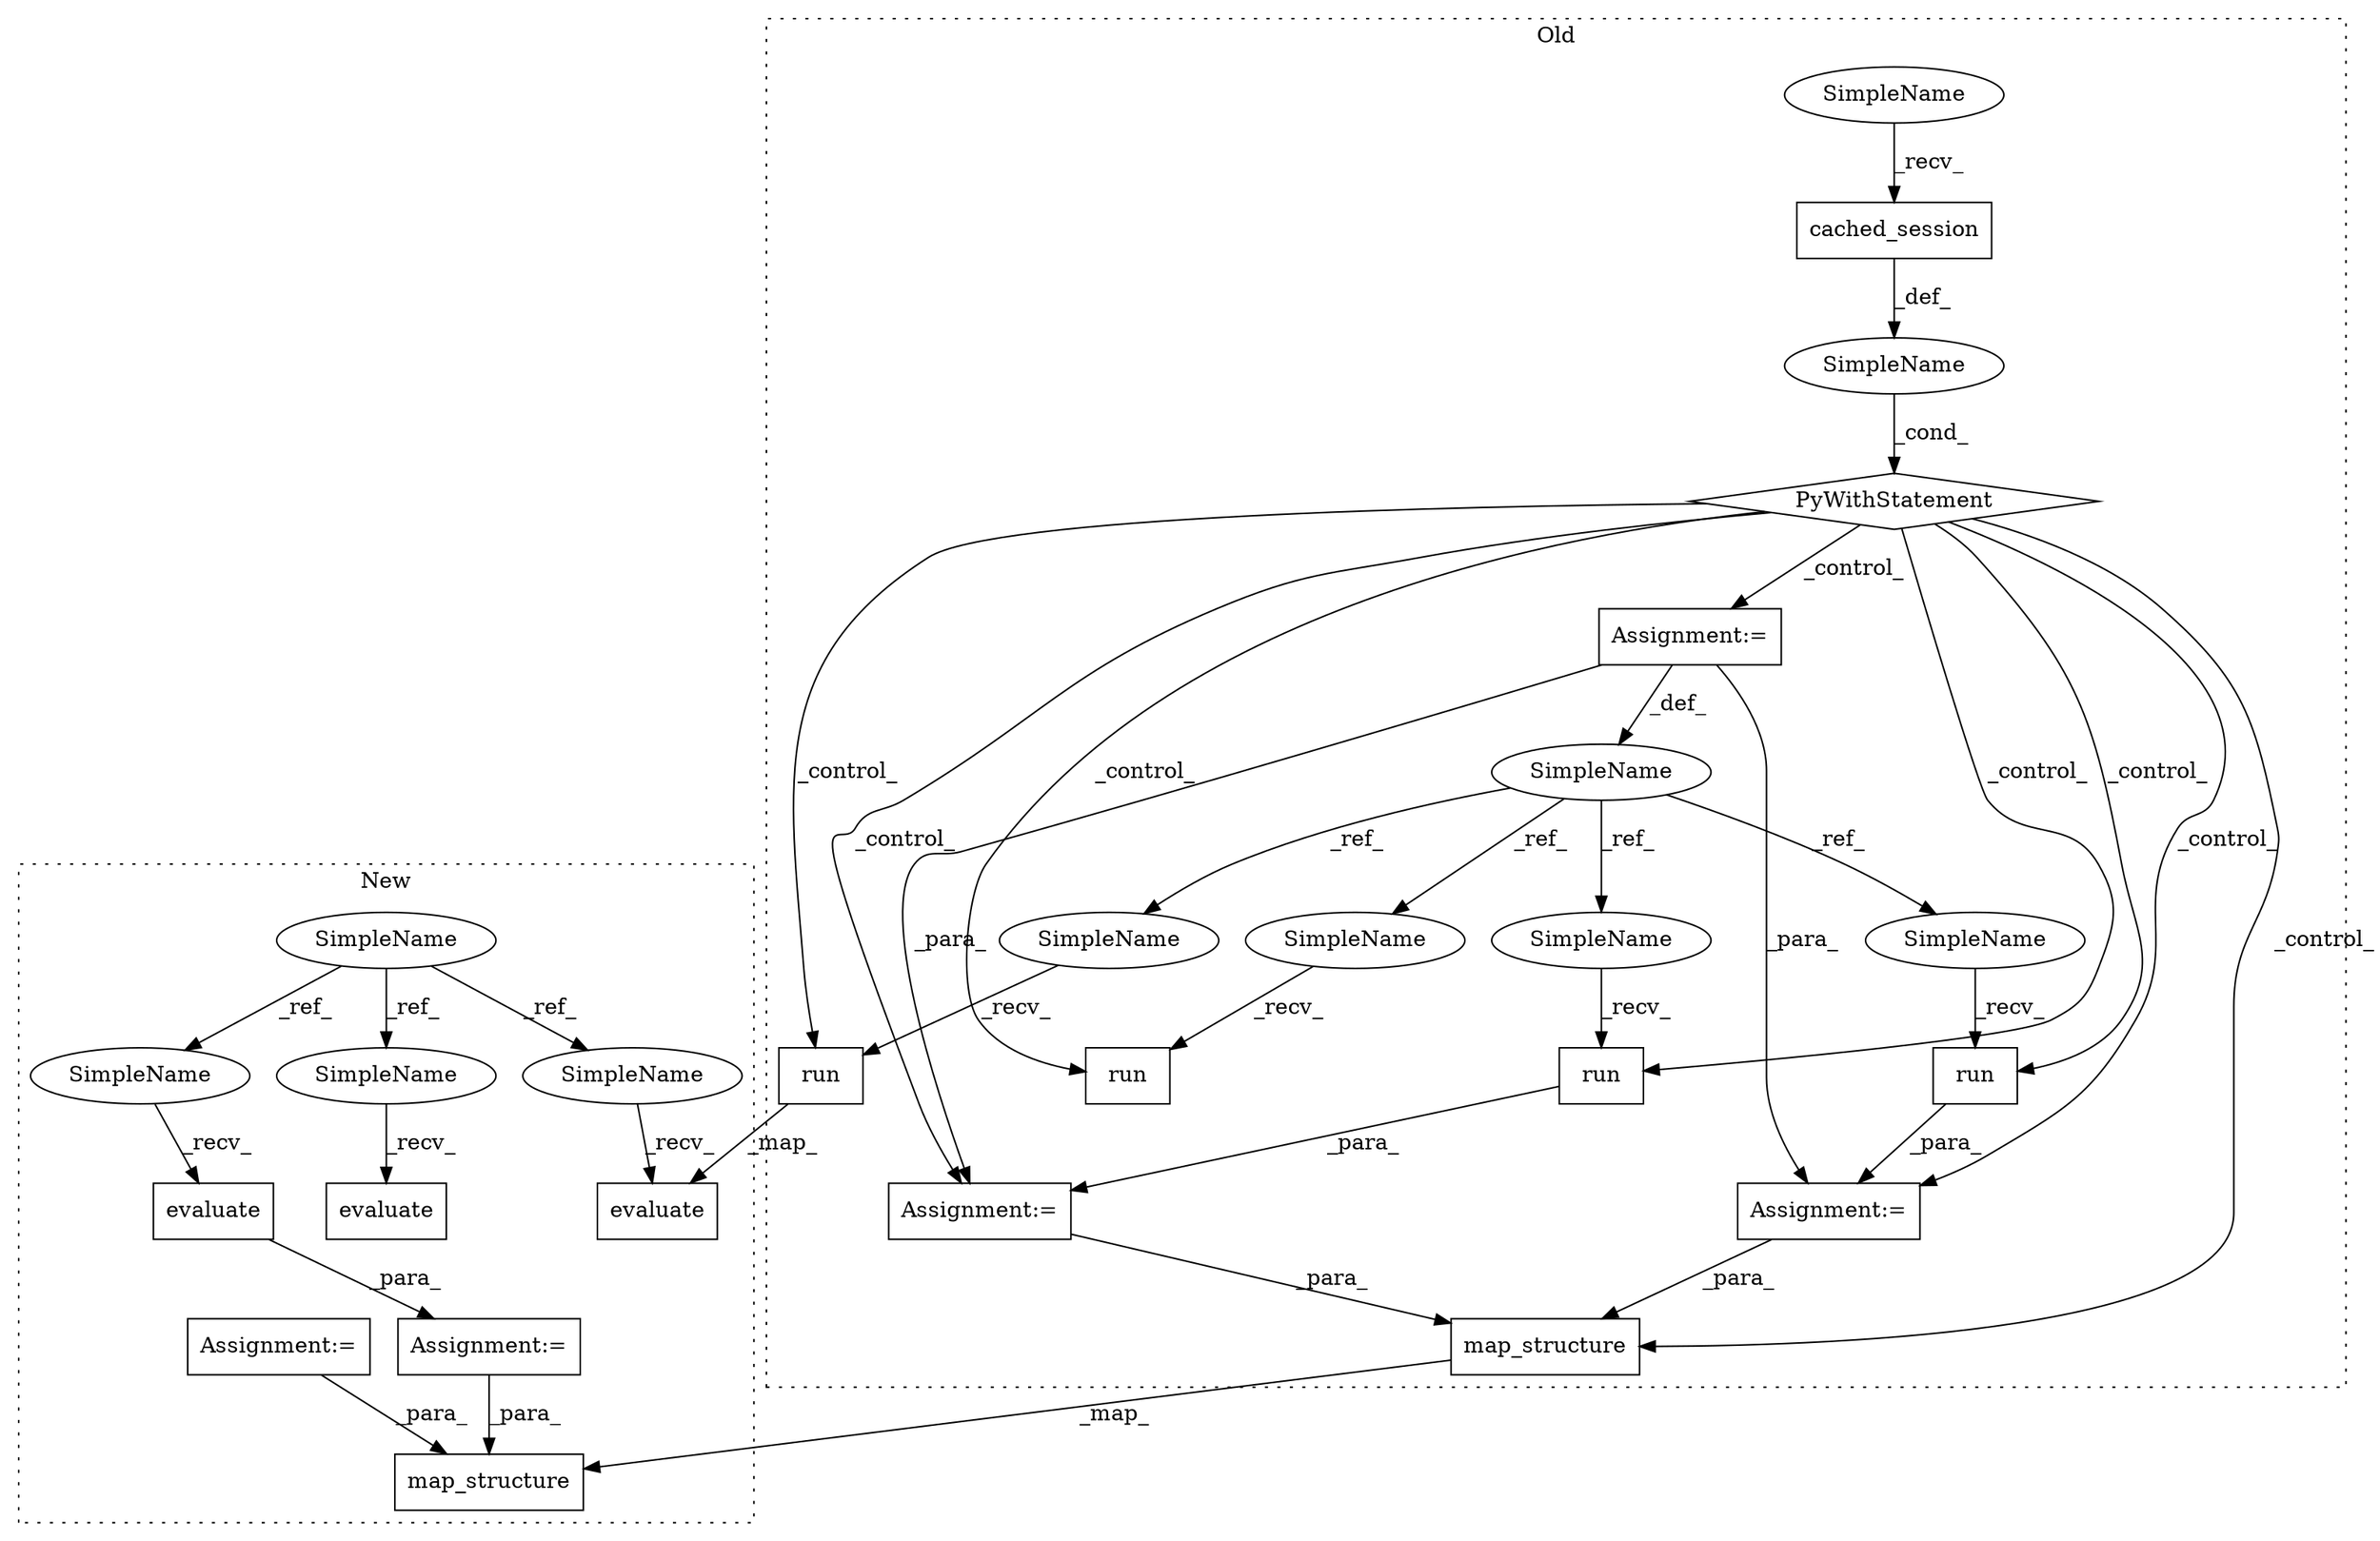 digraph G {
subgraph cluster0 {
1 [label="cached_session" a="32" s="5308" l="16" shape="box"];
3 [label="PyWithStatement" a="104" s="5293,5324" l="10,2" shape="diamond"];
4 [label="SimpleName" a="42" s="" l="" shape="ellipse"];
5 [label="Assignment:=" a="7" s="5338" l="4" shape="box"];
6 [label="run" a="32" s="5520,5530" l="4,1" shape="box"];
7 [label="Assignment:=" a="7" s="5514" l="1" shape="box"];
11 [label="run" a="32" s="5355,5400" l="4,1" shape="box"];
12 [label="SimpleName" a="42" s="5338" l="4" shape="ellipse"];
13 [label="run" a="32" s="5552,5562" l="4,1" shape="box"];
15 [label="map_structure" a="32" s="5576,5657" l="14,1" shape="box"];
16 [label="run" a="32" s="5488,5498" l="4,1" shape="box"];
18 [label="Assignment:=" a="7" s="5546" l="1" shape="box"];
23 [label="SimpleName" a="42" s="5547" l="4" shape="ellipse"];
24 [label="SimpleName" a="42" s="5350" l="4" shape="ellipse"];
25 [label="SimpleName" a="42" s="5483" l="4" shape="ellipse"];
26 [label="SimpleName" a="42" s="5515" l="4" shape="ellipse"];
27 [label="SimpleName" a="42" s="5303" l="4" shape="ellipse"];
label = "Old";
style="dotted";
}
subgraph cluster1 {
2 [label="evaluate" a="32" s="5331,5346" l="9,1" shape="box"];
8 [label="Assignment:=" a="7" s="5325" l="1" shape="box"];
9 [label="SimpleName" a="42" s="4425" l="4" shape="ellipse"];
10 [label="evaluate" a="32" s="5154,5204" l="9,1" shape="box"];
14 [label="map_structure" a="32" s="5393,5474" l="14,1" shape="box"];
17 [label="Assignment:=" a="7" s="5360" l="1" shape="box"];
19 [label="evaluate" a="32" s="5224,5243" l="9,1" shape="box"];
20 [label="SimpleName" a="42" s="5326" l="4" shape="ellipse"];
21 [label="SimpleName" a="42" s="5149" l="4" shape="ellipse"];
22 [label="SimpleName" a="42" s="5219" l="4" shape="ellipse"];
label = "New";
style="dotted";
}
1 -> 4 [label="_def_"];
2 -> 8 [label="_para_"];
3 -> 6 [label="_control_"];
3 -> 7 [label="_control_"];
3 -> 5 [label="_control_"];
3 -> 13 [label="_control_"];
3 -> 15 [label="_control_"];
3 -> 16 [label="_control_"];
3 -> 18 [label="_control_"];
3 -> 11 [label="_control_"];
4 -> 3 [label="_cond_"];
5 -> 7 [label="_para_"];
5 -> 18 [label="_para_"];
5 -> 12 [label="_def_"];
6 -> 7 [label="_para_"];
7 -> 15 [label="_para_"];
8 -> 14 [label="_para_"];
9 -> 20 [label="_ref_"];
9 -> 21 [label="_ref_"];
9 -> 22 [label="_ref_"];
11 -> 10 [label="_map_"];
12 -> 25 [label="_ref_"];
12 -> 26 [label="_ref_"];
12 -> 24 [label="_ref_"];
12 -> 23 [label="_ref_"];
13 -> 18 [label="_para_"];
15 -> 14 [label="_map_"];
17 -> 14 [label="_para_"];
18 -> 15 [label="_para_"];
20 -> 2 [label="_recv_"];
21 -> 10 [label="_recv_"];
22 -> 19 [label="_recv_"];
23 -> 13 [label="_recv_"];
24 -> 11 [label="_recv_"];
25 -> 16 [label="_recv_"];
26 -> 6 [label="_recv_"];
27 -> 1 [label="_recv_"];
}